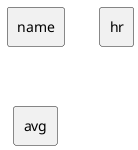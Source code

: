 {
  "sha1": "mdoy3knlo6ze1nd5fzp0zcv5afskvv",
  "insertion": {
    "when": "2024-06-03T18:59:35.116Z",
    "url": "https://forum.plantuml.net/15360/ideas-for-2-new-json-builtins",
    "user": "plantuml@gmail.com"
  }
}
@startuml
!$myjson = {
"name": "Mark McGwire", "hr": 65, "avg":  0.278
}

!foo = $myjson.root
!foreach $key in %get_json_keys($myjson)
     rectangle $key
!endfor

@enduml
